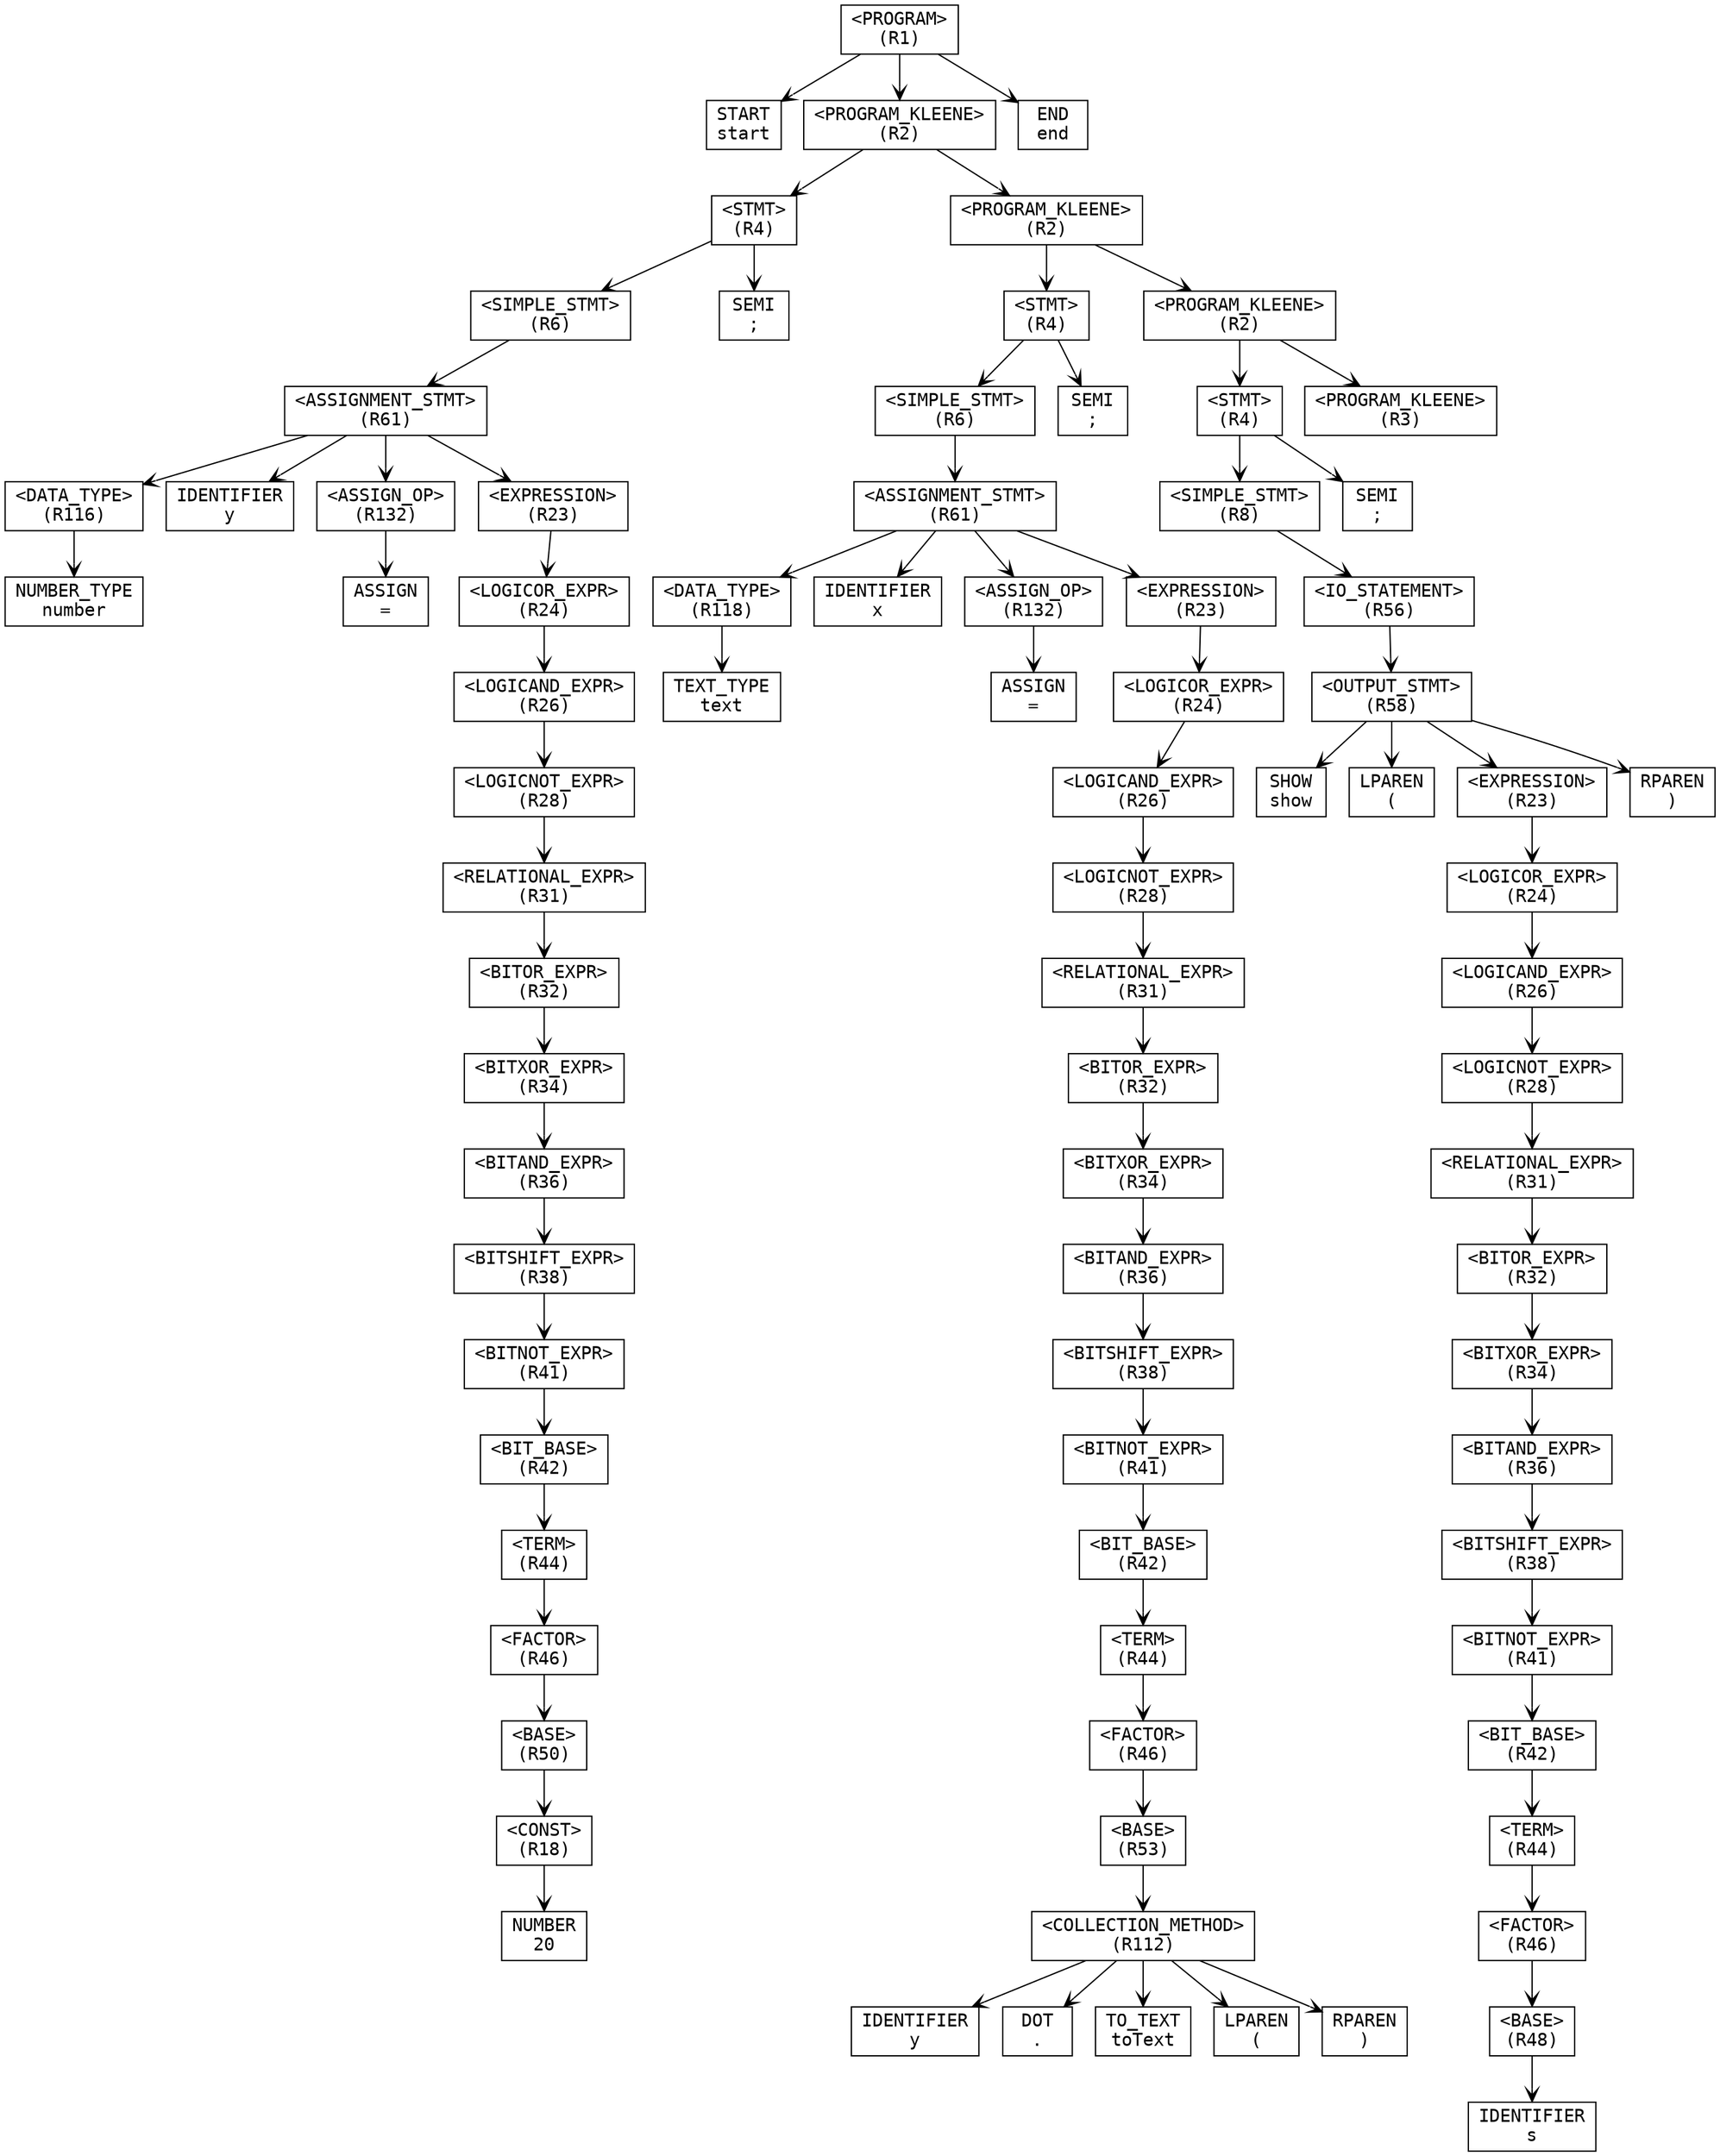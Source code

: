 digraph ParseTree {
  node [shape=box, fontname="Courier"];
  edge [arrowhead=vee];
  n2053501671 [label="<PROGRAM>\n(R1)"];
  n1824557575 [label="START\nstart"];
  n2053501671 -> n1824557575;
  n1072381321 [label="<PROGRAM_KLEENE>\n(R2)"];
  n1086008046 [label="<STMT>\n(R4)"];
  n1728976458 [label="<SIMPLE_STMT>\n(R6)"];
  n1251712529 [label="<ASSIGNMENT_STMT>\n(R61)"];
  n746255806 [label="<DATA_TYPE>\n(R116)"];
  n890193541 [label="NUMBER_TYPE\nnumber"];
  n746255806 -> n890193541;
  n1251712529 -> n746255806;
  n581216808 [label="IDENTIFIER\ny"];
  n1251712529 -> n581216808;
  n886686587 [label="<ASSIGN_OP>\n(R132)"];
  n1341458267 [label="ASSIGN\n="];
  n886686587 -> n1341458267;
  n1251712529 -> n886686587;
  n88910 [label="<EXPRESSION>\n(R23)"];
  n124998796 [label="<LOGICOR_EXPR>\n(R24)"];
  n2110491906 [label="<LOGICAND_EXPR>\n(R26)"];
  n451121727 [label="<LOGICNOT_EXPR>\n(R28)"];
  n280129798 [label="<RELATIONAL_EXPR>\n(R31)"];
  n234393768 [label="<BITOR_EXPR>\n(R32)"];
  n746241928 [label="<BITXOR_EXPR>\n(R34)"];
  n713994834 [label="<BITAND_EXPR>\n(R36)"];
  n691522628 [label="<BITSHIFT_EXPR>\n(R38)"];
  n1610839066 [label="<BITNOT_EXPR>\n(R41)"];
  n435949933 [label="<BIT_BASE>\n(R42)"];
  n1186937890 [label="<TERM>\n(R44)"];
  n1375575389 [label="<FACTOR>\n(R46)"];
  n715489500 [label="<BASE>\n(R50)"];
  n1403751324 [label="<CONST>\n(R18)"];
  n1825240039 [label="NUMBER\n20"];
  n1403751324 -> n1825240039;
  n715489500 -> n1403751324;
  n1375575389 -> n715489500;
  n1186937890 -> n1375575389;
  n435949933 -> n1186937890;
  n1610839066 -> n435949933;
  n691522628 -> n1610839066;
  n713994834 -> n691522628;
  n746241928 -> n713994834;
  n234393768 -> n746241928;
  n280129798 -> n234393768;
  n451121727 -> n280129798;
  n2110491906 -> n451121727;
  n124998796 -> n2110491906;
  n88910 -> n124998796;
  n1251712529 -> n88910;
  n1728976458 -> n1251712529;
  n1086008046 -> n1728976458;
  n1373674582 [label="SEMI\n;"];
  n1086008046 -> n1373674582;
  n1072381321 -> n1086008046;
  n1464161750 [label="<PROGRAM_KLEENE>\n(R2)"];
  n1488831433 [label="<STMT>\n(R4)"];
  n1674794738 [label="<SIMPLE_STMT>\n(R6)"];
  n914650354 [label="<ASSIGNMENT_STMT>\n(R61)"];
  n1259502609 [label="<DATA_TYPE>\n(R118)"];
  n2097634609 [label="TEXT_TYPE\ntext"];
  n1259502609 -> n2097634609;
  n914650354 -> n1259502609;
  n77258917 [label="IDENTIFIER\nx"];
  n914650354 -> n77258917;
  n296494880 [label="<ASSIGN_OP>\n(R132)"];
  n1233527792 [label="ASSIGN\n="];
  n296494880 -> n1233527792;
  n914650354 -> n296494880;
  n246350116 [label="<EXPRESSION>\n(R23)"];
  n1575180188 [label="<LOGICOR_EXPR>\n(R24)"];
  n755432999 [label="<LOGICAND_EXPR>\n(R26)"];
  n1432867284 [label="<LOGICNOT_EXPR>\n(R28)"];
  n599219325 [label="<RELATIONAL_EXPR>\n(R31)"];
  n1680846880 [label="<BITOR_EXPR>\n(R32)"];
  n2118294852 [label="<BITXOR_EXPR>\n(R34)"];
  n364907049 [label="<BITAND_EXPR>\n(R36)"];
  n202238040 [label="<BITSHIFT_EXPR>\n(R38)"];
  n356181833 [label="<BITNOT_EXPR>\n(R41)"];
  n2147020823 [label="<BIT_BASE>\n(R42)"];
  n1786522755 [label="<TERM>\n(R44)"];
  n164644540 [label="<FACTOR>\n(R46)"];
  n1259534432 [label="<BASE>\n(R53)"];
  n1943191901 [label="<COLLECTION_METHOD>\n(R112)"];
  n2017588112 [label="IDENTIFIER\ny"];
  n1943191901 -> n2017588112;
  n1940897666 [label="DOT\n."];
  n1943191901 -> n1940897666;
  n799185007 [label="TO_TEXT\ntoText"];
  n1943191901 -> n799185007;
  n1243577583 [label="LPAREN\n("];
  n1943191901 -> n1243577583;
  n1035324239 [label="RPAREN\n)"];
  n1943191901 -> n1035324239;
  n1259534432 -> n1943191901;
  n164644540 -> n1259534432;
  n1786522755 -> n164644540;
  n2147020823 -> n1786522755;
  n356181833 -> n2147020823;
  n202238040 -> n356181833;
  n364907049 -> n202238040;
  n2118294852 -> n364907049;
  n1680846880 -> n2118294852;
  n599219325 -> n1680846880;
  n1432867284 -> n599219325;
  n755432999 -> n1432867284;
  n1575180188 -> n755432999;
  n246350116 -> n1575180188;
  n914650354 -> n246350116;
  n1674794738 -> n914650354;
  n1488831433 -> n1674794738;
  n870850772 [label="SEMI\n;"];
  n1488831433 -> n870850772;
  n1464161750 -> n1488831433;
  n137541414 [label="<PROGRAM_KLEENE>\n(R2)"];
  n972769995 [label="<STMT>\n(R4)"];
  n705106184 [label="<SIMPLE_STMT>\n(R8)"];
  n1478195740 [label="<IO_STATEMENT>\n(R56)"];
  n1158507966 [label="<OUTPUT_STMT>\n(R58)"];
  n641981126 [label="SHOW\nshow"];
  n1158507966 -> n641981126;
  n886968407 [label="LPAREN\n("];
  n1158507966 -> n886968407;
  n924211018 [label="<EXPRESSION>\n(R23)"];
  n425245835 [label="<LOGICOR_EXPR>\n(R24)"];
  n561369228 [label="<LOGICAND_EXPR>\n(R26)"];
  n1701650525 [label="<LOGICNOT_EXPR>\n(R28)"];
  n1623492541 [label="<RELATIONAL_EXPR>\n(R31)"];
  n1009046474 [label="<BITOR_EXPR>\n(R32)"];
  n861574514 [label="<BITXOR_EXPR>\n(R34)"];
  n1060709516 [label="<BITAND_EXPR>\n(R36)"];
  n2072290745 [label="<BITSHIFT_EXPR>\n(R38)"];
  n1629782912 [label="<BITNOT_EXPR>\n(R41)"];
  n112356307 [label="<BIT_BASE>\n(R42)"];
  n1893278413 [label="<TERM>\n(R44)"];
  n783218690 [label="<FACTOR>\n(R46)"];
  n1800619732 [label="<BASE>\n(R48)"];
  n2125087902 [label="IDENTIFIER\ns"];
  n1800619732 -> n2125087902;
  n783218690 -> n1800619732;
  n1893278413 -> n783218690;
  n112356307 -> n1893278413;
  n1629782912 -> n112356307;
  n2072290745 -> n1629782912;
  n1060709516 -> n2072290745;
  n861574514 -> n1060709516;
  n1009046474 -> n861574514;
  n1623492541 -> n1009046474;
  n1701650525 -> n1623492541;
  n561369228 -> n1701650525;
  n425245835 -> n561369228;
  n924211018 -> n425245835;
  n1158507966 -> n924211018;
  n1197268684 [label="RPAREN\n)"];
  n1158507966 -> n1197268684;
  n1478195740 -> n1158507966;
  n705106184 -> n1478195740;
  n972769995 -> n705106184;
  n510345421 [label="SEMI\n;"];
  n972769995 -> n510345421;
  n137541414 -> n972769995;
  n1870647346 [label="<PROGRAM_KLEENE>\n(R3)"];
  n137541414 -> n1870647346;
  n1464161750 -> n137541414;
  n1072381321 -> n1464161750;
  n2053501671 -> n1072381321;
  n1130231799 [label="END\nend"];
  n2053501671 -> n1130231799;
}
